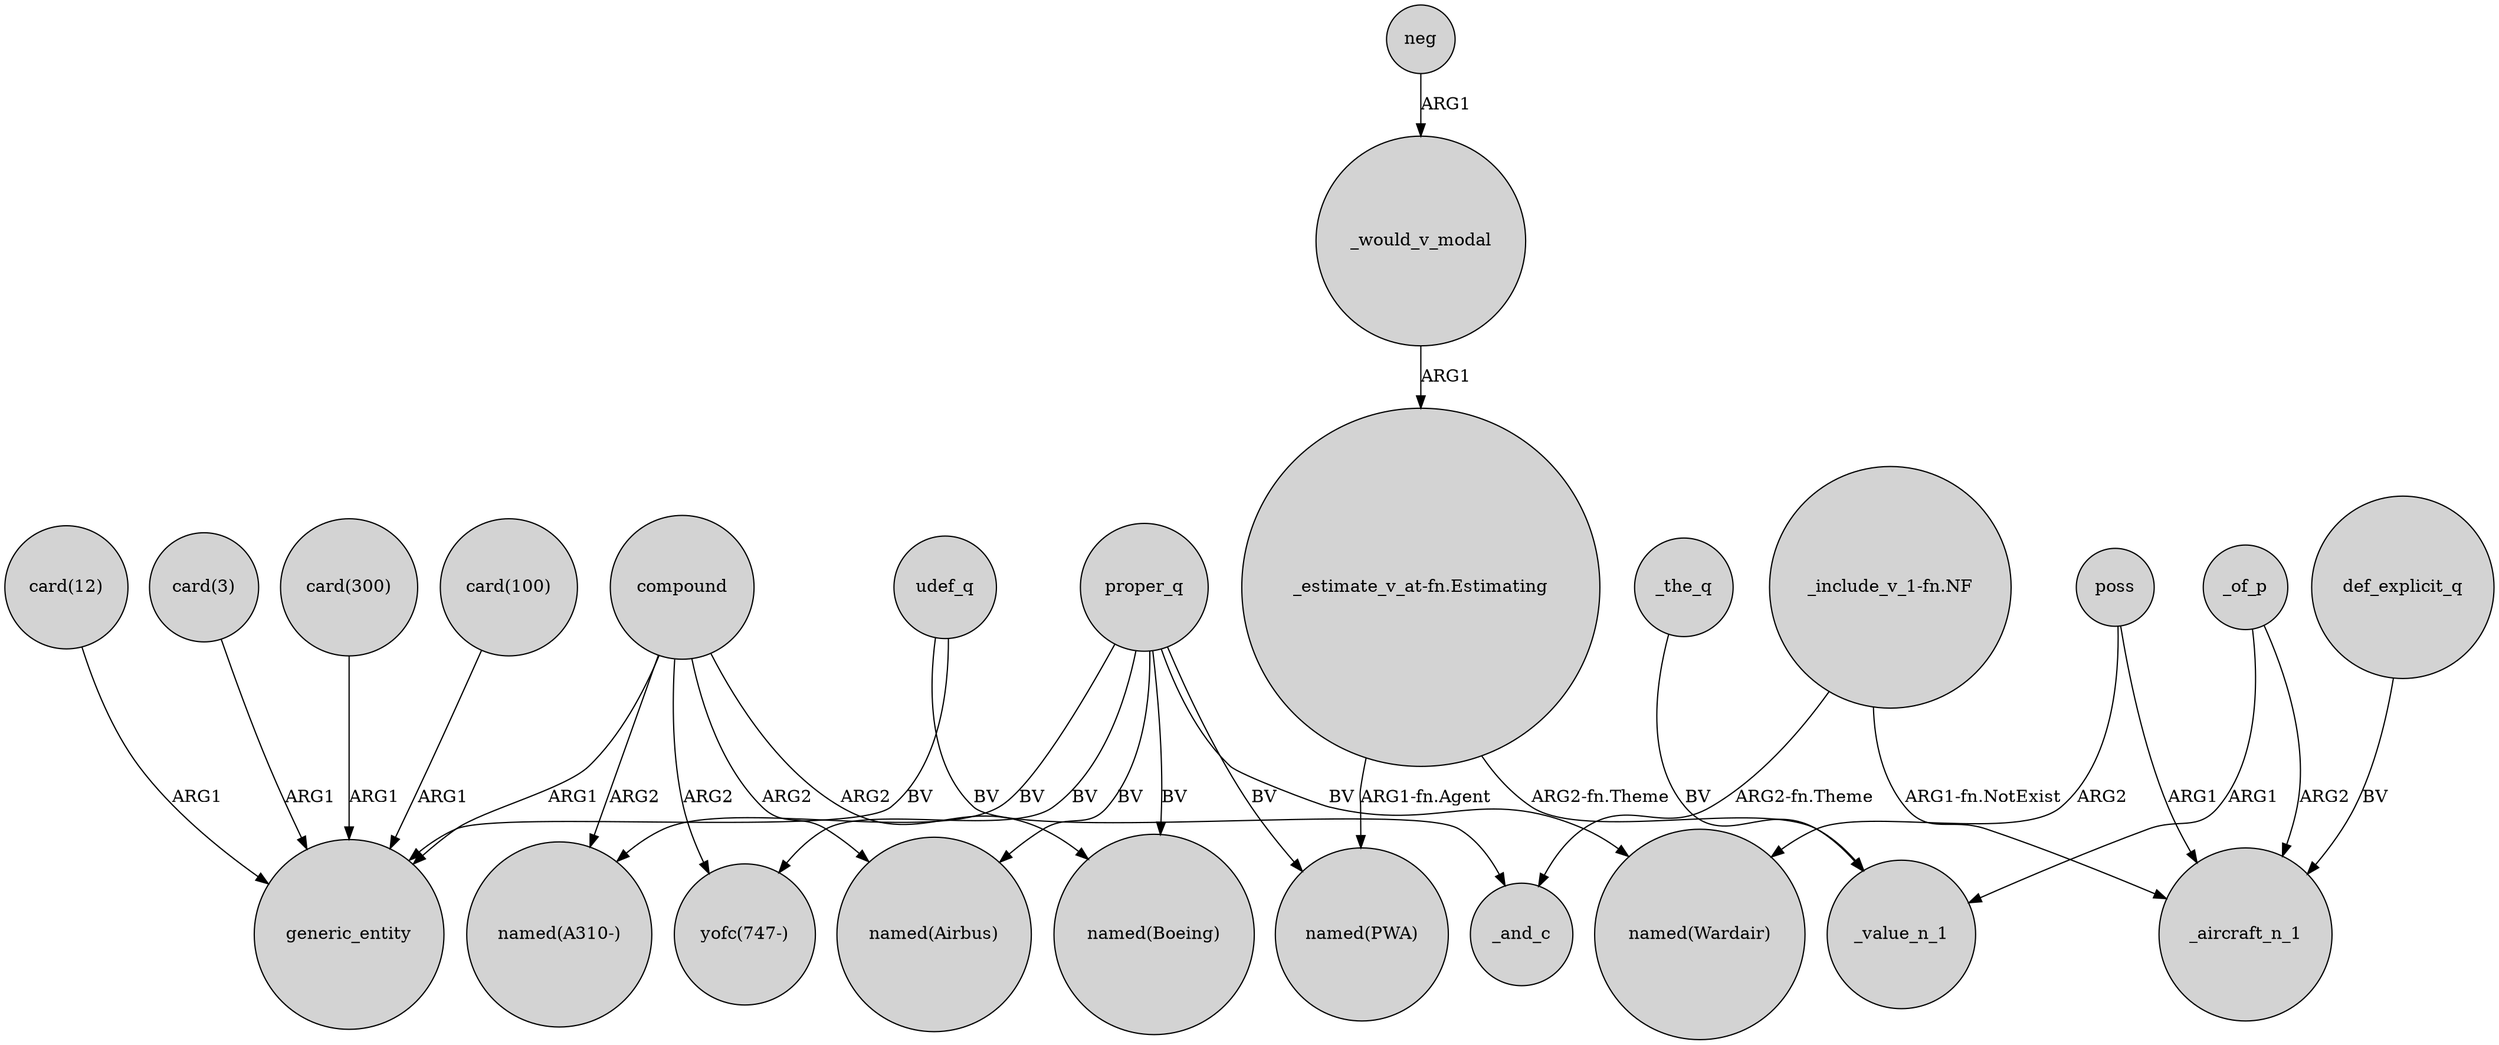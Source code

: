 digraph {
	node [shape=circle style=filled]
	"card(300)" -> generic_entity [label=ARG1]
	"_estimate_v_at-fn.Estimating" -> _value_n_1 [label="ARG2-fn.Theme"]
	neg -> _would_v_modal [label=ARG1]
	compound -> generic_entity [label=ARG1]
	udef_q -> generic_entity [label=BV]
	"card(100)" -> generic_entity [label=ARG1]
	compound -> "named(A310-)" [label=ARG2]
	_of_p -> _value_n_1 [label=ARG1]
	"_include_v_1-fn.NF" -> _aircraft_n_1 [label="ARG1-fn.NotExist"]
	proper_q -> "named(Boeing)" [label=BV]
	proper_q -> "named(Airbus)" [label=BV]
	proper_q -> "named(PWA)" [label=BV]
	compound -> "yofc(747-)" [label=ARG2]
	proper_q -> "named(Wardair)" [label=BV]
	def_explicit_q -> _aircraft_n_1 [label=BV]
	poss -> "named(Wardair)" [label=ARG2]
	proper_q -> "yofc(747-)" [label=BV]
	compound -> "named(Airbus)" [label=ARG2]
	proper_q -> "named(A310-)" [label=BV]
	"_include_v_1-fn.NF" -> _and_c [label="ARG2-fn.Theme"]
	_the_q -> _value_n_1 [label=BV]
	"card(12)" -> generic_entity [label=ARG1]
	_would_v_modal -> "_estimate_v_at-fn.Estimating" [label=ARG1]
	_of_p -> _aircraft_n_1 [label=ARG2]
	compound -> "named(Boeing)" [label=ARG2]
	poss -> _aircraft_n_1 [label=ARG1]
	udef_q -> _and_c [label=BV]
	"card(3)" -> generic_entity [label=ARG1]
	"_estimate_v_at-fn.Estimating" -> "named(PWA)" [label="ARG1-fn.Agent"]
}
